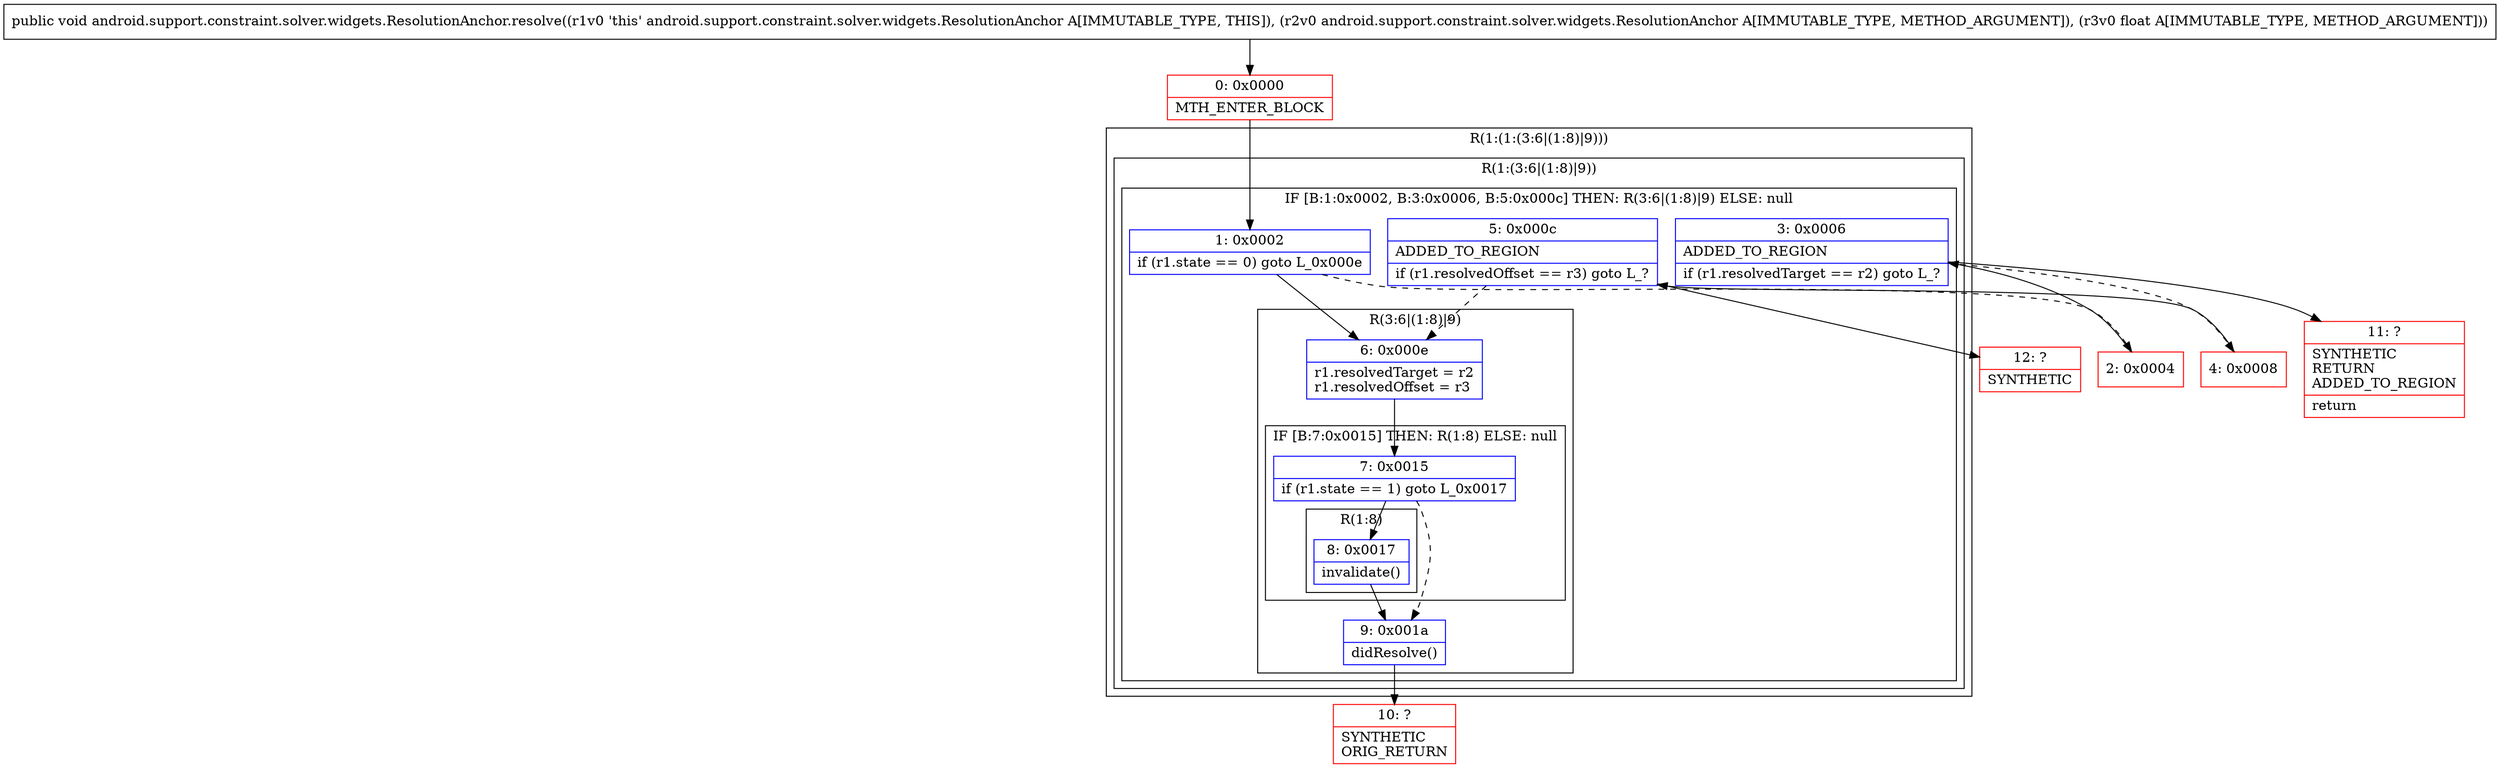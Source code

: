 digraph "CFG forandroid.support.constraint.solver.widgets.ResolutionAnchor.resolve(Landroid\/support\/constraint\/solver\/widgets\/ResolutionAnchor;F)V" {
subgraph cluster_Region_937509817 {
label = "R(1:(1:(3:6|(1:8)|9)))";
node [shape=record,color=blue];
subgraph cluster_Region_1499866099 {
label = "R(1:(3:6|(1:8)|9))";
node [shape=record,color=blue];
subgraph cluster_IfRegion_1392382833 {
label = "IF [B:1:0x0002, B:3:0x0006, B:5:0x000c] THEN: R(3:6|(1:8)|9) ELSE: null";
node [shape=record,color=blue];
Node_1 [shape=record,label="{1\:\ 0x0002|if (r1.state == 0) goto L_0x000e\l}"];
Node_3 [shape=record,label="{3\:\ 0x0006|ADDED_TO_REGION\l|if (r1.resolvedTarget == r2) goto L_?\l}"];
Node_5 [shape=record,label="{5\:\ 0x000c|ADDED_TO_REGION\l|if (r1.resolvedOffset == r3) goto L_?\l}"];
subgraph cluster_Region_1958031734 {
label = "R(3:6|(1:8)|9)";
node [shape=record,color=blue];
Node_6 [shape=record,label="{6\:\ 0x000e|r1.resolvedTarget = r2\lr1.resolvedOffset = r3\l}"];
subgraph cluster_IfRegion_1232357586 {
label = "IF [B:7:0x0015] THEN: R(1:8) ELSE: null";
node [shape=record,color=blue];
Node_7 [shape=record,label="{7\:\ 0x0015|if (r1.state == 1) goto L_0x0017\l}"];
subgraph cluster_Region_568689588 {
label = "R(1:8)";
node [shape=record,color=blue];
Node_8 [shape=record,label="{8\:\ 0x0017|invalidate()\l}"];
}
}
Node_9 [shape=record,label="{9\:\ 0x001a|didResolve()\l}"];
}
}
}
}
Node_0 [shape=record,color=red,label="{0\:\ 0x0000|MTH_ENTER_BLOCK\l}"];
Node_2 [shape=record,color=red,label="{2\:\ 0x0004}"];
Node_4 [shape=record,color=red,label="{4\:\ 0x0008}"];
Node_10 [shape=record,color=red,label="{10\:\ ?|SYNTHETIC\lORIG_RETURN\l}"];
Node_11 [shape=record,color=red,label="{11\:\ ?|SYNTHETIC\lRETURN\lADDED_TO_REGION\l|return\l}"];
Node_12 [shape=record,color=red,label="{12\:\ ?|SYNTHETIC\l}"];
MethodNode[shape=record,label="{public void android.support.constraint.solver.widgets.ResolutionAnchor.resolve((r1v0 'this' android.support.constraint.solver.widgets.ResolutionAnchor A[IMMUTABLE_TYPE, THIS]), (r2v0 android.support.constraint.solver.widgets.ResolutionAnchor A[IMMUTABLE_TYPE, METHOD_ARGUMENT]), (r3v0 float A[IMMUTABLE_TYPE, METHOD_ARGUMENT])) }"];
MethodNode -> Node_0;
Node_1 -> Node_2[style=dashed];
Node_1 -> Node_6;
Node_3 -> Node_4[style=dashed];
Node_3 -> Node_11;
Node_5 -> Node_6[style=dashed];
Node_5 -> Node_12;
Node_6 -> Node_7;
Node_7 -> Node_8;
Node_7 -> Node_9[style=dashed];
Node_8 -> Node_9;
Node_9 -> Node_10;
Node_0 -> Node_1;
Node_2 -> Node_3;
Node_4 -> Node_5;
}

